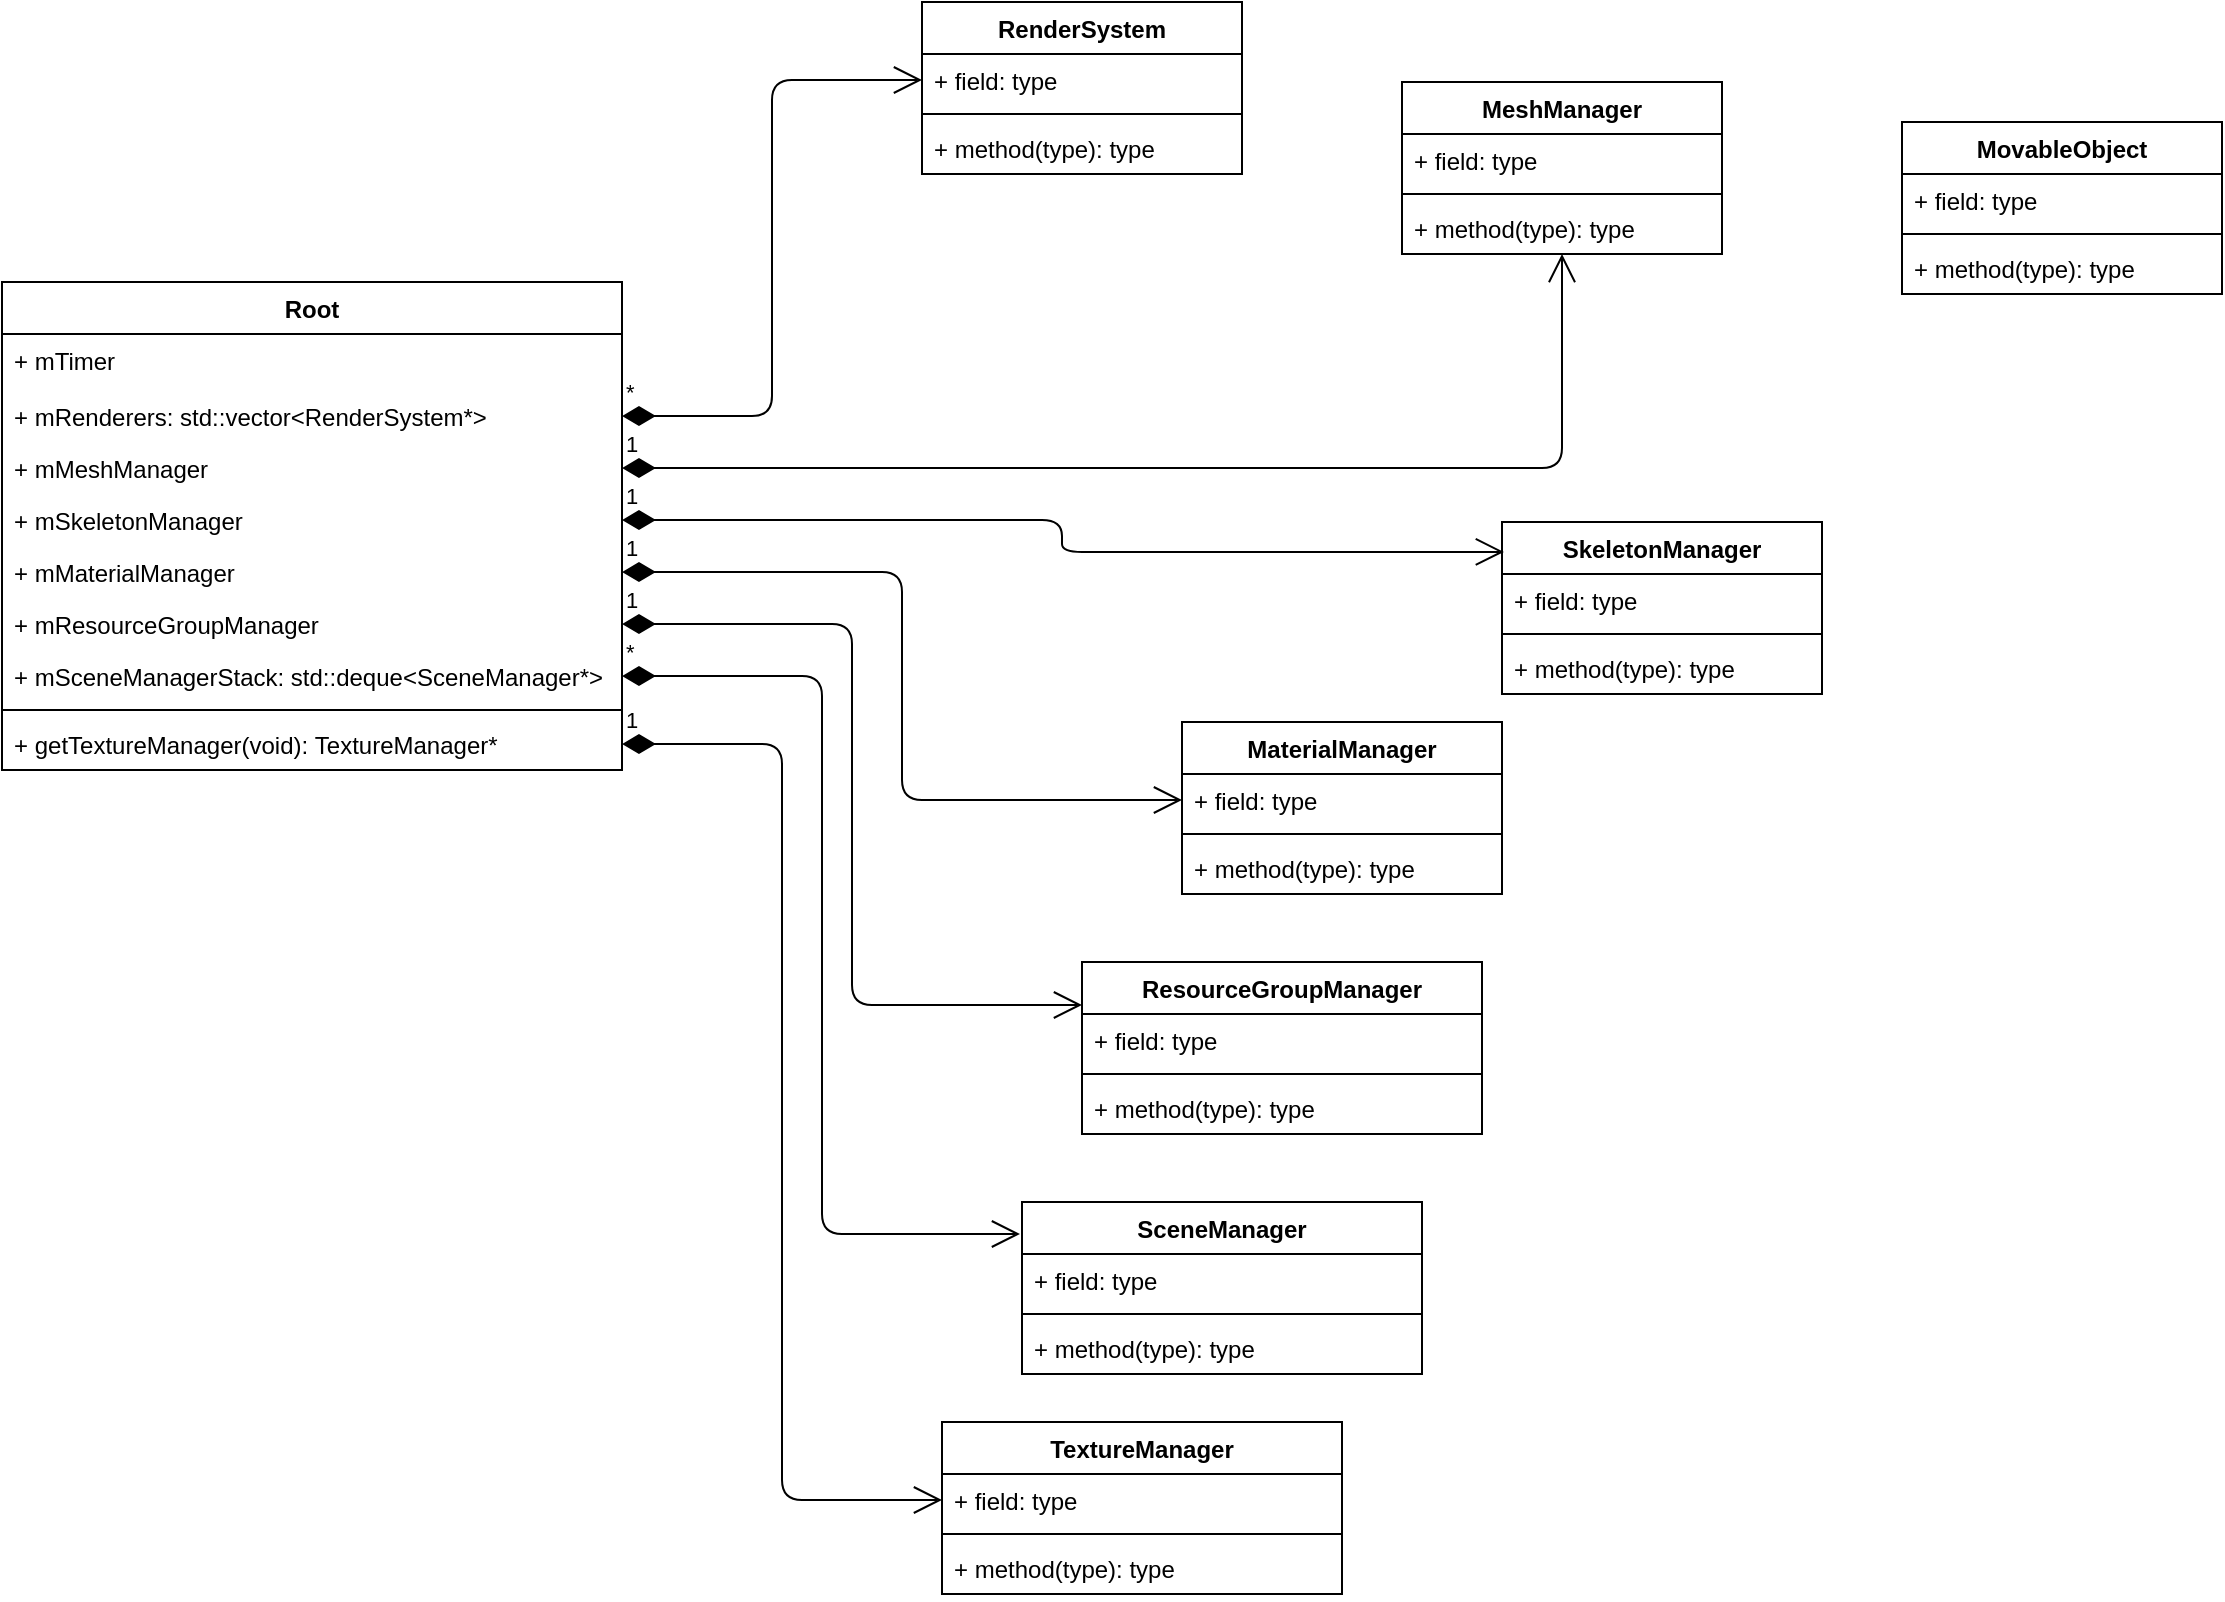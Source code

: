 <mxfile version="14.6.13" type="github">
  <diagram id="2uamDSMp3M37Ztlf-tgj" name="Page-1">
    <mxGraphModel dx="1138" dy="764" grid="1" gridSize="10" guides="1" tooltips="1" connect="1" arrows="1" fold="1" page="1" pageScale="1" pageWidth="827" pageHeight="1169" math="0" shadow="0">
      <root>
        <mxCell id="0" />
        <mxCell id="1" parent="0" />
        <mxCell id="zWcjs0OMuB9KEEBCAnvX-1" value="Root" style="swimlane;fontStyle=1;align=center;verticalAlign=top;childLayout=stackLayout;horizontal=1;startSize=26;horizontalStack=0;resizeParent=1;resizeParentMax=0;resizeLast=0;collapsible=1;marginBottom=0;" parent="1" vertex="1">
          <mxGeometry x="20" y="160" width="310" height="244" as="geometry">
            <mxRectangle x="20" y="160" width="60" height="26" as="alternateBounds" />
          </mxGeometry>
        </mxCell>
        <mxCell id="zWcjs0OMuB9KEEBCAnvX-6" value="+ mTimer" style="text;strokeColor=none;fillColor=none;align=left;verticalAlign=top;spacingLeft=4;spacingRight=4;overflow=hidden;rotatable=0;points=[[0,0.5],[1,0.5]];portConstraint=eastwest;" parent="zWcjs0OMuB9KEEBCAnvX-1" vertex="1">
          <mxGeometry y="26" width="310" height="28" as="geometry" />
        </mxCell>
        <mxCell id="zWcjs0OMuB9KEEBCAnvX-2" value="+ mRenderers: std::vector&lt;RenderSystem*&gt;" style="text;strokeColor=none;fillColor=none;align=left;verticalAlign=top;spacingLeft=4;spacingRight=4;overflow=hidden;rotatable=0;points=[[0,0.5],[1,0.5]];portConstraint=eastwest;" parent="zWcjs0OMuB9KEEBCAnvX-1" vertex="1">
          <mxGeometry y="54" width="310" height="26" as="geometry" />
        </mxCell>
        <mxCell id="zWcjs0OMuB9KEEBCAnvX-9" value="+ mMeshManager&#xa;" style="text;strokeColor=none;fillColor=none;align=left;verticalAlign=top;spacingLeft=4;spacingRight=4;overflow=hidden;rotatable=0;points=[[0,0.5],[1,0.5]];portConstraint=eastwest;" parent="zWcjs0OMuB9KEEBCAnvX-1" vertex="1">
          <mxGeometry y="80" width="310" height="26" as="geometry" />
        </mxCell>
        <mxCell id="zWcjs0OMuB9KEEBCAnvX-12" value="+ mSkeletonManager&#xa;" style="text;strokeColor=none;fillColor=none;align=left;verticalAlign=top;spacingLeft=4;spacingRight=4;overflow=hidden;rotatable=0;points=[[0,0.5],[1,0.5]];portConstraint=eastwest;" parent="zWcjs0OMuB9KEEBCAnvX-1" vertex="1">
          <mxGeometry y="106" width="310" height="26" as="geometry" />
        </mxCell>
        <mxCell id="zWcjs0OMuB9KEEBCAnvX-5" value="+ mMaterialManager&#xa;" style="text;strokeColor=none;fillColor=none;align=left;verticalAlign=top;spacingLeft=4;spacingRight=4;overflow=hidden;rotatable=0;points=[[0,0.5],[1,0.5]];portConstraint=eastwest;" parent="zWcjs0OMuB9KEEBCAnvX-1" vertex="1">
          <mxGeometry y="132" width="310" height="26" as="geometry" />
        </mxCell>
        <mxCell id="zWcjs0OMuB9KEEBCAnvX-8" value="+ mResourceGroupManager&#xa;" style="text;strokeColor=none;fillColor=none;align=left;verticalAlign=top;spacingLeft=4;spacingRight=4;overflow=hidden;rotatable=0;points=[[0,0.5],[1,0.5]];portConstraint=eastwest;" parent="zWcjs0OMuB9KEEBCAnvX-1" vertex="1">
          <mxGeometry y="158" width="310" height="26" as="geometry" />
        </mxCell>
        <mxCell id="zWcjs0OMuB9KEEBCAnvX-10" value="+ mSceneManagerStack: std::deque&lt;SceneManager*&gt;&#xa;" style="text;strokeColor=none;fillColor=none;align=left;verticalAlign=top;spacingLeft=4;spacingRight=4;overflow=hidden;rotatable=0;points=[[0,0.5],[1,0.5]];portConstraint=eastwest;" parent="zWcjs0OMuB9KEEBCAnvX-1" vertex="1">
          <mxGeometry y="184" width="310" height="26" as="geometry" />
        </mxCell>
        <mxCell id="zWcjs0OMuB9KEEBCAnvX-3" value="" style="line;strokeWidth=1;fillColor=none;align=left;verticalAlign=middle;spacingTop=-1;spacingLeft=3;spacingRight=3;rotatable=0;labelPosition=right;points=[];portConstraint=eastwest;" parent="zWcjs0OMuB9KEEBCAnvX-1" vertex="1">
          <mxGeometry y="210" width="310" height="8" as="geometry" />
        </mxCell>
        <mxCell id="zWcjs0OMuB9KEEBCAnvX-4" value="+ getTextureManager(void): TextureManager*" style="text;strokeColor=none;fillColor=none;align=left;verticalAlign=top;spacingLeft=4;spacingRight=4;overflow=hidden;rotatable=0;points=[[0,0.5],[1,0.5]];portConstraint=eastwest;" parent="zWcjs0OMuB9KEEBCAnvX-1" vertex="1">
          <mxGeometry y="218" width="310" height="26" as="geometry" />
        </mxCell>
        <mxCell id="zWcjs0OMuB9KEEBCAnvX-20" value="*" style="endArrow=open;html=1;endSize=12;startArrow=diamondThin;startSize=14;startFill=1;edgeStyle=orthogonalEdgeStyle;align=left;verticalAlign=bottom;entryX=0;entryY=0.5;entryDx=0;entryDy=0;" parent="1" source="zWcjs0OMuB9KEEBCAnvX-2" target="L6r7v4rmBGlz0XZG1nLP-13" edge="1">
          <mxGeometry x="-1" y="3" relative="1" as="geometry">
            <mxPoint x="320" y="430" as="sourcePoint" />
            <mxPoint x="450" y="69" as="targetPoint" />
          </mxGeometry>
        </mxCell>
        <mxCell id="L6r7v4rmBGlz0XZG1nLP-1" value="MeshManager" style="swimlane;fontStyle=1;align=center;verticalAlign=top;childLayout=stackLayout;horizontal=1;startSize=26;horizontalStack=0;resizeParent=1;resizeParentMax=0;resizeLast=0;collapsible=1;marginBottom=0;" parent="1" vertex="1">
          <mxGeometry x="720" y="60" width="160" height="86" as="geometry" />
        </mxCell>
        <mxCell id="L6r7v4rmBGlz0XZG1nLP-2" value="+ field: type" style="text;strokeColor=none;fillColor=none;align=left;verticalAlign=top;spacingLeft=4;spacingRight=4;overflow=hidden;rotatable=0;points=[[0,0.5],[1,0.5]];portConstraint=eastwest;" parent="L6r7v4rmBGlz0XZG1nLP-1" vertex="1">
          <mxGeometry y="26" width="160" height="26" as="geometry" />
        </mxCell>
        <mxCell id="L6r7v4rmBGlz0XZG1nLP-3" value="" style="line;strokeWidth=1;fillColor=none;align=left;verticalAlign=middle;spacingTop=-1;spacingLeft=3;spacingRight=3;rotatable=0;labelPosition=right;points=[];portConstraint=eastwest;" parent="L6r7v4rmBGlz0XZG1nLP-1" vertex="1">
          <mxGeometry y="52" width="160" height="8" as="geometry" />
        </mxCell>
        <mxCell id="L6r7v4rmBGlz0XZG1nLP-4" value="+ method(type): type" style="text;strokeColor=none;fillColor=none;align=left;verticalAlign=top;spacingLeft=4;spacingRight=4;overflow=hidden;rotatable=0;points=[[0,0.5],[1,0.5]];portConstraint=eastwest;" parent="L6r7v4rmBGlz0XZG1nLP-1" vertex="1">
          <mxGeometry y="60" width="160" height="26" as="geometry" />
        </mxCell>
        <mxCell id="L6r7v4rmBGlz0XZG1nLP-5" value="1" style="endArrow=open;html=1;endSize=12;startArrow=diamondThin;startSize=14;startFill=1;edgeStyle=orthogonalEdgeStyle;align=left;verticalAlign=bottom;exitX=1;exitY=0.5;exitDx=0;exitDy=0;" parent="1" source="zWcjs0OMuB9KEEBCAnvX-9" target="L6r7v4rmBGlz0XZG1nLP-1" edge="1">
          <mxGeometry x="-1" y="3" relative="1" as="geometry">
            <mxPoint x="360" y="330" as="sourcePoint" />
            <mxPoint x="520" y="330" as="targetPoint" />
          </mxGeometry>
        </mxCell>
        <mxCell id="L6r7v4rmBGlz0XZG1nLP-6" value="MaterialManager" style="swimlane;fontStyle=1;align=center;verticalAlign=top;childLayout=stackLayout;horizontal=1;startSize=26;horizontalStack=0;resizeParent=1;resizeParentMax=0;resizeLast=0;collapsible=1;marginBottom=0;" parent="1" vertex="1">
          <mxGeometry x="610" y="380" width="160" height="86" as="geometry" />
        </mxCell>
        <mxCell id="L6r7v4rmBGlz0XZG1nLP-7" value="+ field: type" style="text;strokeColor=none;fillColor=none;align=left;verticalAlign=top;spacingLeft=4;spacingRight=4;overflow=hidden;rotatable=0;points=[[0,0.5],[1,0.5]];portConstraint=eastwest;" parent="L6r7v4rmBGlz0XZG1nLP-6" vertex="1">
          <mxGeometry y="26" width="160" height="26" as="geometry" />
        </mxCell>
        <mxCell id="L6r7v4rmBGlz0XZG1nLP-8" value="" style="line;strokeWidth=1;fillColor=none;align=left;verticalAlign=middle;spacingTop=-1;spacingLeft=3;spacingRight=3;rotatable=0;labelPosition=right;points=[];portConstraint=eastwest;" parent="L6r7v4rmBGlz0XZG1nLP-6" vertex="1">
          <mxGeometry y="52" width="160" height="8" as="geometry" />
        </mxCell>
        <mxCell id="L6r7v4rmBGlz0XZG1nLP-9" value="+ method(type): type" style="text;strokeColor=none;fillColor=none;align=left;verticalAlign=top;spacingLeft=4;spacingRight=4;overflow=hidden;rotatable=0;points=[[0,0.5],[1,0.5]];portConstraint=eastwest;" parent="L6r7v4rmBGlz0XZG1nLP-6" vertex="1">
          <mxGeometry y="60" width="160" height="26" as="geometry" />
        </mxCell>
        <mxCell id="L6r7v4rmBGlz0XZG1nLP-10" value="1" style="endArrow=open;html=1;endSize=12;startArrow=diamondThin;startSize=14;startFill=1;edgeStyle=orthogonalEdgeStyle;align=left;verticalAlign=bottom;exitX=1;exitY=0.5;exitDx=0;exitDy=0;entryX=0;entryY=0.5;entryDx=0;entryDy=0;" parent="1" source="zWcjs0OMuB9KEEBCAnvX-5" target="L6r7v4rmBGlz0XZG1nLP-7" edge="1">
          <mxGeometry x="-1" y="3" relative="1" as="geometry">
            <mxPoint x="340" y="263" as="sourcePoint" />
            <mxPoint x="470" y="319" as="targetPoint" />
          </mxGeometry>
        </mxCell>
        <mxCell id="L6r7v4rmBGlz0XZG1nLP-12" value="RenderSystem" style="swimlane;fontStyle=1;align=center;verticalAlign=top;childLayout=stackLayout;horizontal=1;startSize=26;horizontalStack=0;resizeParent=1;resizeParentMax=0;resizeLast=0;collapsible=1;marginBottom=0;" parent="1" vertex="1">
          <mxGeometry x="480" y="20" width="160" height="86" as="geometry" />
        </mxCell>
        <mxCell id="L6r7v4rmBGlz0XZG1nLP-13" value="+ field: type" style="text;strokeColor=none;fillColor=none;align=left;verticalAlign=top;spacingLeft=4;spacingRight=4;overflow=hidden;rotatable=0;points=[[0,0.5],[1,0.5]];portConstraint=eastwest;" parent="L6r7v4rmBGlz0XZG1nLP-12" vertex="1">
          <mxGeometry y="26" width="160" height="26" as="geometry" />
        </mxCell>
        <mxCell id="L6r7v4rmBGlz0XZG1nLP-14" value="" style="line;strokeWidth=1;fillColor=none;align=left;verticalAlign=middle;spacingTop=-1;spacingLeft=3;spacingRight=3;rotatable=0;labelPosition=right;points=[];portConstraint=eastwest;" parent="L6r7v4rmBGlz0XZG1nLP-12" vertex="1">
          <mxGeometry y="52" width="160" height="8" as="geometry" />
        </mxCell>
        <mxCell id="L6r7v4rmBGlz0XZG1nLP-15" value="+ method(type): type" style="text;strokeColor=none;fillColor=none;align=left;verticalAlign=top;spacingLeft=4;spacingRight=4;overflow=hidden;rotatable=0;points=[[0,0.5],[1,0.5]];portConstraint=eastwest;" parent="L6r7v4rmBGlz0XZG1nLP-12" vertex="1">
          <mxGeometry y="60" width="160" height="26" as="geometry" />
        </mxCell>
        <mxCell id="L6r7v4rmBGlz0XZG1nLP-16" value="SkeletonManager" style="swimlane;fontStyle=1;align=center;verticalAlign=top;childLayout=stackLayout;horizontal=1;startSize=26;horizontalStack=0;resizeParent=1;resizeParentMax=0;resizeLast=0;collapsible=1;marginBottom=0;" parent="1" vertex="1">
          <mxGeometry x="770" y="280" width="160" height="86" as="geometry" />
        </mxCell>
        <mxCell id="L6r7v4rmBGlz0XZG1nLP-17" value="+ field: type" style="text;strokeColor=none;fillColor=none;align=left;verticalAlign=top;spacingLeft=4;spacingRight=4;overflow=hidden;rotatable=0;points=[[0,0.5],[1,0.5]];portConstraint=eastwest;" parent="L6r7v4rmBGlz0XZG1nLP-16" vertex="1">
          <mxGeometry y="26" width="160" height="26" as="geometry" />
        </mxCell>
        <mxCell id="L6r7v4rmBGlz0XZG1nLP-18" value="" style="line;strokeWidth=1;fillColor=none;align=left;verticalAlign=middle;spacingTop=-1;spacingLeft=3;spacingRight=3;rotatable=0;labelPosition=right;points=[];portConstraint=eastwest;" parent="L6r7v4rmBGlz0XZG1nLP-16" vertex="1">
          <mxGeometry y="52" width="160" height="8" as="geometry" />
        </mxCell>
        <mxCell id="L6r7v4rmBGlz0XZG1nLP-19" value="+ method(type): type" style="text;strokeColor=none;fillColor=none;align=left;verticalAlign=top;spacingLeft=4;spacingRight=4;overflow=hidden;rotatable=0;points=[[0,0.5],[1,0.5]];portConstraint=eastwest;" parent="L6r7v4rmBGlz0XZG1nLP-16" vertex="1">
          <mxGeometry y="60" width="160" height="26" as="geometry" />
        </mxCell>
        <mxCell id="L6r7v4rmBGlz0XZG1nLP-20" value="1" style="endArrow=open;html=1;endSize=12;startArrow=diamondThin;startSize=14;startFill=1;edgeStyle=orthogonalEdgeStyle;align=left;verticalAlign=bottom;exitX=1;exitY=0.5;exitDx=0;exitDy=0;entryX=0.006;entryY=0.174;entryDx=0;entryDy=0;entryPerimeter=0;" parent="1" source="zWcjs0OMuB9KEEBCAnvX-12" target="L6r7v4rmBGlz0XZG1nLP-16" edge="1">
          <mxGeometry x="-1" y="3" relative="1" as="geometry">
            <mxPoint x="340" y="263" as="sourcePoint" />
            <mxPoint x="710" y="213" as="targetPoint" />
          </mxGeometry>
        </mxCell>
        <mxCell id="L6r7v4rmBGlz0XZG1nLP-21" value="ResourceGroupManager" style="swimlane;fontStyle=1;align=center;verticalAlign=top;childLayout=stackLayout;horizontal=1;startSize=26;horizontalStack=0;resizeParent=1;resizeParentMax=0;resizeLast=0;collapsible=1;marginBottom=0;" parent="1" vertex="1">
          <mxGeometry x="560" y="500" width="200" height="86" as="geometry" />
        </mxCell>
        <mxCell id="L6r7v4rmBGlz0XZG1nLP-22" value="+ field: type" style="text;strokeColor=none;fillColor=none;align=left;verticalAlign=top;spacingLeft=4;spacingRight=4;overflow=hidden;rotatable=0;points=[[0,0.5],[1,0.5]];portConstraint=eastwest;" parent="L6r7v4rmBGlz0XZG1nLP-21" vertex="1">
          <mxGeometry y="26" width="200" height="26" as="geometry" />
        </mxCell>
        <mxCell id="L6r7v4rmBGlz0XZG1nLP-23" value="" style="line;strokeWidth=1;fillColor=none;align=left;verticalAlign=middle;spacingTop=-1;spacingLeft=3;spacingRight=3;rotatable=0;labelPosition=right;points=[];portConstraint=eastwest;" parent="L6r7v4rmBGlz0XZG1nLP-21" vertex="1">
          <mxGeometry y="52" width="200" height="8" as="geometry" />
        </mxCell>
        <mxCell id="L6r7v4rmBGlz0XZG1nLP-24" value="+ method(type): type" style="text;strokeColor=none;fillColor=none;align=left;verticalAlign=top;spacingLeft=4;spacingRight=4;overflow=hidden;rotatable=0;points=[[0,0.5],[1,0.5]];portConstraint=eastwest;" parent="L6r7v4rmBGlz0XZG1nLP-21" vertex="1">
          <mxGeometry y="60" width="200" height="26" as="geometry" />
        </mxCell>
        <mxCell id="L6r7v4rmBGlz0XZG1nLP-26" value="1" style="endArrow=open;html=1;endSize=12;startArrow=diamondThin;startSize=14;startFill=1;edgeStyle=orthogonalEdgeStyle;align=left;verticalAlign=bottom;entryX=0;entryY=0.25;entryDx=0;entryDy=0;" parent="1" source="zWcjs0OMuB9KEEBCAnvX-8" target="L6r7v4rmBGlz0XZG1nLP-21" edge="1">
          <mxGeometry x="-1" y="3" relative="1" as="geometry">
            <mxPoint x="333" y="325" as="sourcePoint" />
            <mxPoint x="490" y="550" as="targetPoint" />
          </mxGeometry>
        </mxCell>
        <mxCell id="L6r7v4rmBGlz0XZG1nLP-27" value="SceneManager" style="swimlane;fontStyle=1;align=center;verticalAlign=top;childLayout=stackLayout;horizontal=1;startSize=26;horizontalStack=0;resizeParent=1;resizeParentMax=0;resizeLast=0;collapsible=1;marginBottom=0;" parent="1" vertex="1">
          <mxGeometry x="530" y="620" width="200" height="86" as="geometry" />
        </mxCell>
        <mxCell id="L6r7v4rmBGlz0XZG1nLP-28" value="+ field: type" style="text;strokeColor=none;fillColor=none;align=left;verticalAlign=top;spacingLeft=4;spacingRight=4;overflow=hidden;rotatable=0;points=[[0,0.5],[1,0.5]];portConstraint=eastwest;" parent="L6r7v4rmBGlz0XZG1nLP-27" vertex="1">
          <mxGeometry y="26" width="200" height="26" as="geometry" />
        </mxCell>
        <mxCell id="L6r7v4rmBGlz0XZG1nLP-29" value="" style="line;strokeWidth=1;fillColor=none;align=left;verticalAlign=middle;spacingTop=-1;spacingLeft=3;spacingRight=3;rotatable=0;labelPosition=right;points=[];portConstraint=eastwest;" parent="L6r7v4rmBGlz0XZG1nLP-27" vertex="1">
          <mxGeometry y="52" width="200" height="8" as="geometry" />
        </mxCell>
        <mxCell id="L6r7v4rmBGlz0XZG1nLP-30" value="+ method(type): type" style="text;strokeColor=none;fillColor=none;align=left;verticalAlign=top;spacingLeft=4;spacingRight=4;overflow=hidden;rotatable=0;points=[[0,0.5],[1,0.5]];portConstraint=eastwest;" parent="L6r7v4rmBGlz0XZG1nLP-27" vertex="1">
          <mxGeometry y="60" width="200" height="26" as="geometry" />
        </mxCell>
        <mxCell id="L6r7v4rmBGlz0XZG1nLP-31" value="*" style="endArrow=open;html=1;endSize=12;startArrow=diamondThin;startSize=14;startFill=1;edgeStyle=orthogonalEdgeStyle;align=left;verticalAlign=bottom;entryX=-0.005;entryY=0.186;entryDx=0;entryDy=0;exitX=1;exitY=0.5;exitDx=0;exitDy=0;entryPerimeter=0;" parent="1" source="zWcjs0OMuB9KEEBCAnvX-10" target="L6r7v4rmBGlz0XZG1nLP-27" edge="1">
          <mxGeometry x="-1" y="3" relative="1" as="geometry">
            <mxPoint x="340" y="341" as="sourcePoint" />
            <mxPoint x="570" y="531.5" as="targetPoint" />
          </mxGeometry>
        </mxCell>
        <mxCell id="jB5qyqG0pWGTz93OIbAg-5" value="MovableObject" style="swimlane;fontStyle=1;align=center;verticalAlign=top;childLayout=stackLayout;horizontal=1;startSize=26;horizontalStack=0;resizeParent=1;resizeParentMax=0;resizeLast=0;collapsible=1;marginBottom=0;fillColor=#ffffff;" vertex="1" parent="1">
          <mxGeometry x="970" y="80" width="160" height="86" as="geometry" />
        </mxCell>
        <mxCell id="jB5qyqG0pWGTz93OIbAg-6" value="+ field: type" style="text;strokeColor=none;fillColor=none;align=left;verticalAlign=top;spacingLeft=4;spacingRight=4;overflow=hidden;rotatable=0;points=[[0,0.5],[1,0.5]];portConstraint=eastwest;" vertex="1" parent="jB5qyqG0pWGTz93OIbAg-5">
          <mxGeometry y="26" width="160" height="26" as="geometry" />
        </mxCell>
        <mxCell id="jB5qyqG0pWGTz93OIbAg-7" value="" style="line;strokeWidth=1;fillColor=none;align=left;verticalAlign=middle;spacingTop=-1;spacingLeft=3;spacingRight=3;rotatable=0;labelPosition=right;points=[];portConstraint=eastwest;" vertex="1" parent="jB5qyqG0pWGTz93OIbAg-5">
          <mxGeometry y="52" width="160" height="8" as="geometry" />
        </mxCell>
        <mxCell id="jB5qyqG0pWGTz93OIbAg-8" value="+ method(type): type" style="text;strokeColor=none;fillColor=none;align=left;verticalAlign=top;spacingLeft=4;spacingRight=4;overflow=hidden;rotatable=0;points=[[0,0.5],[1,0.5]];portConstraint=eastwest;" vertex="1" parent="jB5qyqG0pWGTz93OIbAg-5">
          <mxGeometry y="60" width="160" height="26" as="geometry" />
        </mxCell>
        <mxCell id="jB5qyqG0pWGTz93OIbAg-9" value="TextureManager" style="swimlane;fontStyle=1;align=center;verticalAlign=top;childLayout=stackLayout;horizontal=1;startSize=26;horizontalStack=0;resizeParent=1;resizeParentMax=0;resizeLast=0;collapsible=1;marginBottom=0;" vertex="1" parent="1">
          <mxGeometry x="490" y="730" width="200" height="86" as="geometry" />
        </mxCell>
        <mxCell id="jB5qyqG0pWGTz93OIbAg-10" value="+ field: type" style="text;strokeColor=none;fillColor=none;align=left;verticalAlign=top;spacingLeft=4;spacingRight=4;overflow=hidden;rotatable=0;points=[[0,0.5],[1,0.5]];portConstraint=eastwest;" vertex="1" parent="jB5qyqG0pWGTz93OIbAg-9">
          <mxGeometry y="26" width="200" height="26" as="geometry" />
        </mxCell>
        <mxCell id="jB5qyqG0pWGTz93OIbAg-11" value="" style="line;strokeWidth=1;fillColor=none;align=left;verticalAlign=middle;spacingTop=-1;spacingLeft=3;spacingRight=3;rotatable=0;labelPosition=right;points=[];portConstraint=eastwest;" vertex="1" parent="jB5qyqG0pWGTz93OIbAg-9">
          <mxGeometry y="52" width="200" height="8" as="geometry" />
        </mxCell>
        <mxCell id="jB5qyqG0pWGTz93OIbAg-12" value="+ method(type): type" style="text;strokeColor=none;fillColor=none;align=left;verticalAlign=top;spacingLeft=4;spacingRight=4;overflow=hidden;rotatable=0;points=[[0,0.5],[1,0.5]];portConstraint=eastwest;" vertex="1" parent="jB5qyqG0pWGTz93OIbAg-9">
          <mxGeometry y="60" width="200" height="26" as="geometry" />
        </mxCell>
        <mxCell id="jB5qyqG0pWGTz93OIbAg-14" value="1" style="endArrow=open;html=1;endSize=12;startArrow=diamondThin;startSize=14;startFill=1;edgeStyle=orthogonalEdgeStyle;align=left;verticalAlign=bottom;entryX=0;entryY=0.5;entryDx=0;entryDy=0;exitX=1;exitY=0.5;exitDx=0;exitDy=0;" edge="1" parent="1" source="zWcjs0OMuB9KEEBCAnvX-4" target="jB5qyqG0pWGTz93OIbAg-10">
          <mxGeometry x="-1" y="3" relative="1" as="geometry">
            <mxPoint x="250" y="630" as="sourcePoint" />
            <mxPoint x="410" y="630" as="targetPoint" />
          </mxGeometry>
        </mxCell>
      </root>
    </mxGraphModel>
  </diagram>
</mxfile>
